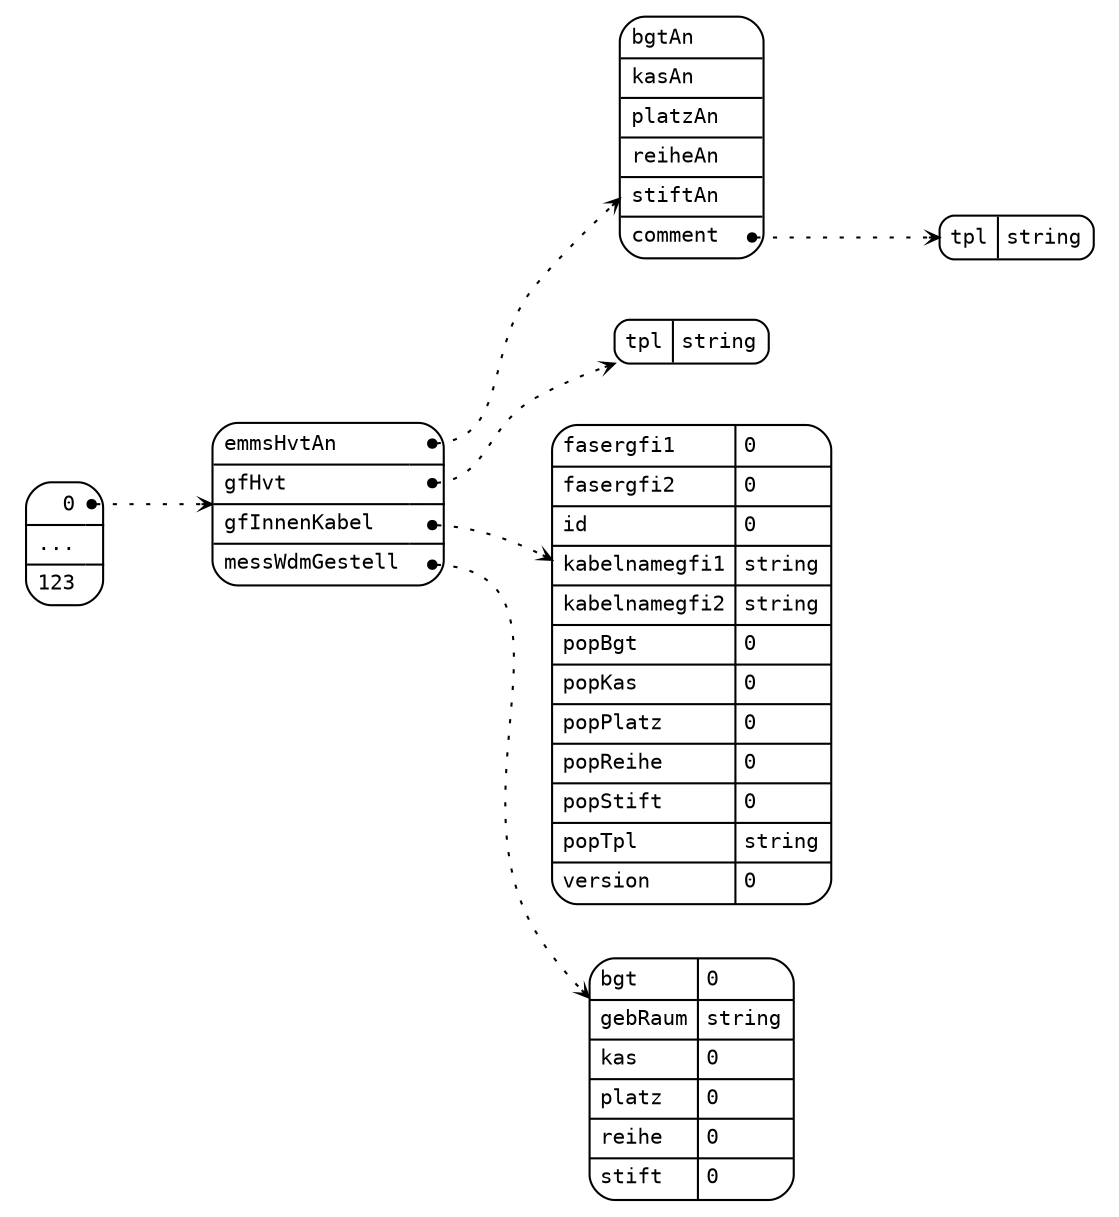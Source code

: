 # Fontlist https://web.mit.edu/jmorzins/www/fonts.html
# 
# Arial / Helvetica
# Courier New / Courier
# Times New Roman / Times
#
# Verdana
# Tahoma
# Georgia
# Comic Sans MS
# Trebuchet MS
# Arial Black
# Impact

digraph structs {
    rankdir="LR";
    node[shape=plaintext];
    edge [style=dotted arrowhead=vee, arrowtail=dot, dir=both, arrowsize=0.5];

    j0v0 [label=<<font face="courier" point-size="10">
        <table port="t" border="1" cellborder="0" cellspacing="0" cellpadding="4" style="rounded">
        <tr><td port="p1" align="right">0</td><td></td></tr><hr/>
        <tr><td port="p2" align="right">...</td><td></td></tr><hr/>
        <tr><td port="p2" align="right">123</td><td></td></tr>
        </table></font>>];

    j0v1v1 [label=<<font face="courier" point-size="10">
        <table port="t" border="1" cellborder="0" cellspacing="0" cellpadding="4" style="rounded">
        <tr><td align="left">emmsHvtAn</td><td port="p1"></td><td></td></tr><hr/>
        <tr><td align="left">gfHvt</td><td port="p2"></td><td></td></tr><hr/>
        <tr><td align="left">gfInnenKabel</td><td port="p3"></td><td></td></tr><hr/>
        <tr><td align="left">messWdmGestell</td><td port="p4"></td><td></td></tr>
        </table></font>>];

    j0v2v1 [label=<<font face="courier" point-size="10">
        <table port="t" border="1" cellborder="0" cellspacing="0" cellpadding="4" style="rounded">
        <tr><td align="left">bgtAn</td></tr><hr/>
        <tr><td align="left">kasAn</td></tr><hr/>
        <tr><td align="left">platzAn</td></tr><hr/>
        <tr><td align="left">reiheAn</td></tr><hr/>
        <tr><td align="left">stiftAn</td></tr><hr/>
        <tr><td align="left">comment</td><td port="p1"></td><td></td></tr>
        </table></font>>];
        
    j0v3v1 [label=<<font face="courier" point-size="10">
        <table port="t" border="1" cellborder="0" cellspacing="0" cellpadding="4" style="rounded">
        <tr><td align="left">tpl</td><vr/><td>string</td></tr>
        </table></font>>];
        
    j0v2v2 [label=<<font face="courier" point-size="10">
        <table port="t" border="1" cellborder="0" cellspacing="0" cellpadding="4" style="rounded">
        <tr><td align="left">tpl</td><vr/><td>string</td></tr>
        </table></font>>];

    j0v2v3 [label=<<font face="courier" point-size="10">
        <table port="t" border="1" cellborder="0" cellspacing="0" cellpadding="4" style="rounded">
        <tr><td align="left">fasergfi1</td><vr/><td align="left">0</td></tr><hr/>
        <tr><td align="left">fasergfi2</td><vr/><td align="left">0</td></tr><hr/>
        <tr><td align="left">id</td><vr/><td align="left">0</td></tr><hr/>
        <tr><td align="left">kabelnamegfi1</td><vr/><td align="left">string</td></tr><hr/>
        <tr><td align="left">kabelnamegfi2</td><vr/><td align="left">string</td></tr><hr/>
        <tr><td align="left">popBgt</td><vr/><td align="left">0</td></tr><hr/>
        <tr><td align="left">popKas</td><vr/><td align="left">0</td></tr><hr/>
        <tr><td align="left">popPlatz</td><vr/><td align="left">0</td></tr><hr/>
        <tr><td align="left">popReihe</td><vr/><td align="left">0</td></tr><hr/>
        <tr><td align="left">popStift</td><vr/><td align="left">0</td></tr><hr/>
        <tr><td align="left">popTpl</td><vr/><td align="left">string</td></tr><hr/>
        <tr><td align="left">version</td><vr/><td align="left">0</td></tr>
        </table></font>>];
        
    j0v2v4 [label=<<font face="courier" point-size="10">
        <table port="t" border="1" cellborder="0" cellspacing="0" cellpadding="4" style="rounded">
        <tr><td align="left">bgt</td><vr/><td align="left">0</td></tr><hr/>
        <tr><td align="left">gebRaum</td><vr/><td align="left">string</td></tr><hr/>
        <tr><td align="left">kas</td><vr/><td align="left">0</td></tr><hr/>
        <tr><td align="left">platz</td><vr/><td align="left">0</td></tr><hr/>
        <tr><td align="left">reihe</td><vr/><td align="left">0</td></tr><hr/>
        <tr><td align="left">stift</td><vr/><td align="left">0</td></tr>
        </table></font>>];
        
    j0v0:p1:e -> j0v1v1:t;
    j0v1v1:p1:e -> j0v2v1:t;
    j0v1v1:p2:e -> j0v2v2:t;
    j0v1v1:p3:e -> j0v2v3:t;
    j0v2v1:p1:e -> j0v3v1:t;
    j0v1v1:p4:e -> j0v2v4:t;

#    abc:a1:e -> asc:a2:e [headlabel=<<font color="red" point-size="9" face="Helvetica">label</font>> labeldistance="2" labelangle="-50"]
#    asc:a1:w -> abc:a2:w;
}
